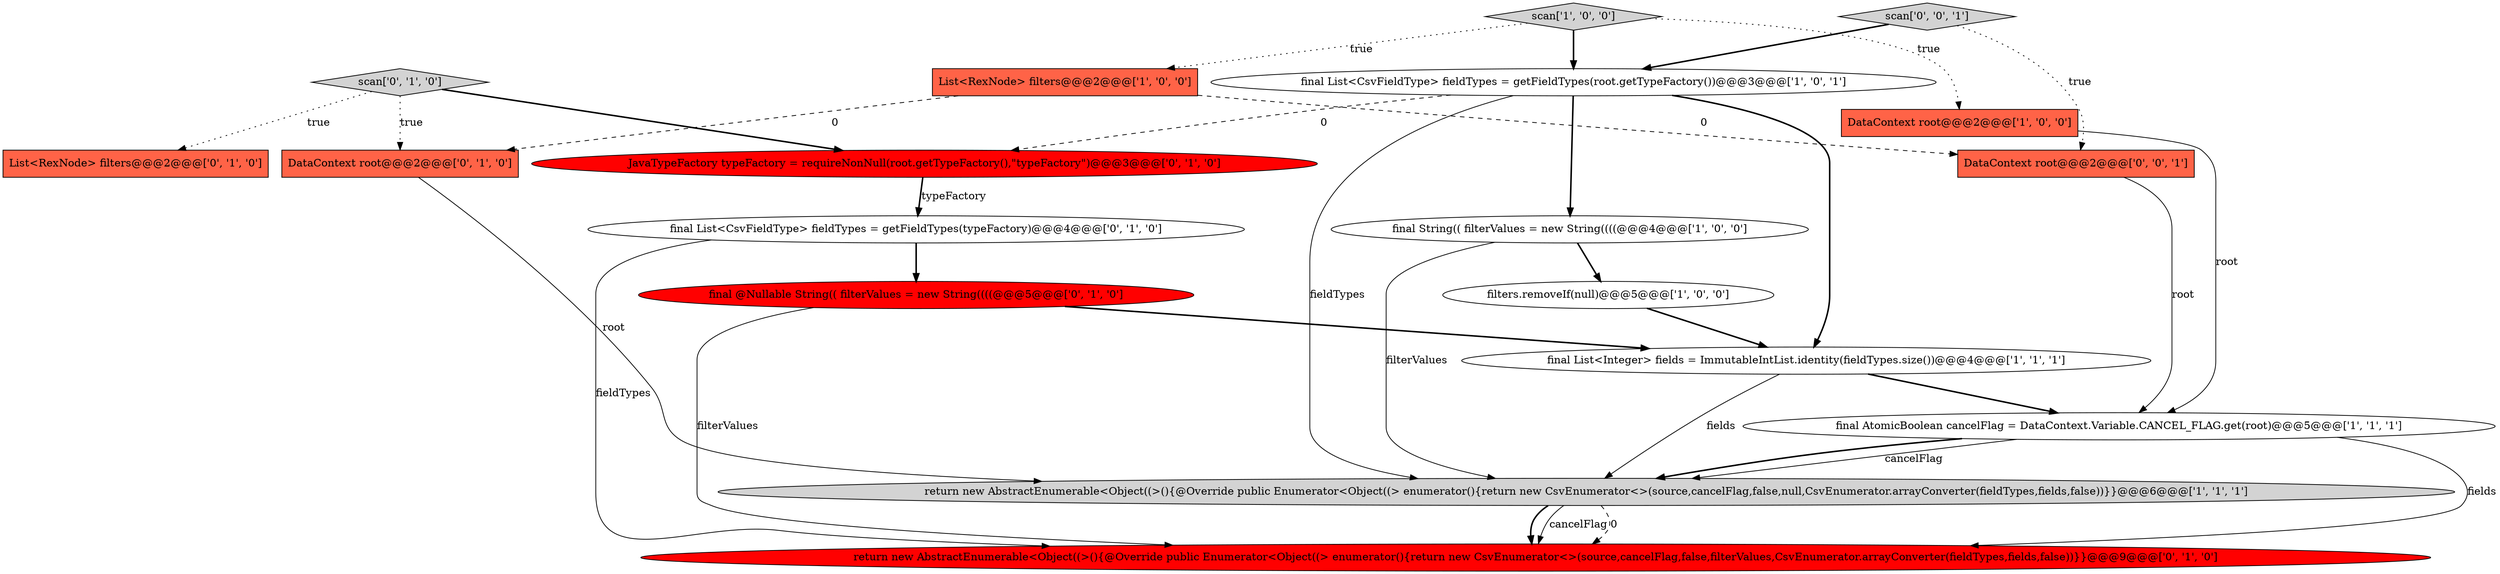 digraph {
5 [style = filled, label = "scan['1', '0', '0']", fillcolor = lightgray, shape = diamond image = "AAA0AAABBB1BBB"];
7 [style = filled, label = "return new AbstractEnumerable<Object((>(){@Override public Enumerator<Object((> enumerator(){return new CsvEnumerator<>(source,cancelFlag,false,null,CsvEnumerator.arrayConverter(fieldTypes,fields,false))}}@@@6@@@['1', '1', '1']", fillcolor = lightgray, shape = ellipse image = "AAA0AAABBB1BBB"];
8 [style = filled, label = "filters.removeIf(null)@@@5@@@['1', '0', '0']", fillcolor = white, shape = ellipse image = "AAA0AAABBB1BBB"];
2 [style = filled, label = "List<RexNode> filters@@@2@@@['1', '0', '0']", fillcolor = tomato, shape = box image = "AAA1AAABBB1BBB"];
0 [style = filled, label = "DataContext root@@@2@@@['1', '0', '0']", fillcolor = tomato, shape = box image = "AAA0AAABBB1BBB"];
14 [style = filled, label = "final List<CsvFieldType> fieldTypes = getFieldTypes(typeFactory)@@@4@@@['0', '1', '0']", fillcolor = white, shape = ellipse image = "AAA0AAABBB2BBB"];
6 [style = filled, label = "final List<Integer> fields = ImmutableIntList.identity(fieldTypes.size())@@@4@@@['1', '1', '1']", fillcolor = white, shape = ellipse image = "AAA0AAABBB1BBB"];
11 [style = filled, label = "JavaTypeFactory typeFactory = requireNonNull(root.getTypeFactory(),\"typeFactory\")@@@3@@@['0', '1', '0']", fillcolor = red, shape = ellipse image = "AAA1AAABBB2BBB"];
13 [style = filled, label = "return new AbstractEnumerable<Object((>(){@Override public Enumerator<Object((> enumerator(){return new CsvEnumerator<>(source,cancelFlag,false,filterValues,CsvEnumerator.arrayConverter(fieldTypes,fields,false))}}@@@9@@@['0', '1', '0']", fillcolor = red, shape = ellipse image = "AAA1AAABBB2BBB"];
9 [style = filled, label = "List<RexNode> filters@@@2@@@['0', '1', '0']", fillcolor = tomato, shape = box image = "AAA0AAABBB2BBB"];
3 [style = filled, label = "final List<CsvFieldType> fieldTypes = getFieldTypes(root.getTypeFactory())@@@3@@@['1', '0', '1']", fillcolor = white, shape = ellipse image = "AAA0AAABBB1BBB"];
10 [style = filled, label = "scan['0', '1', '0']", fillcolor = lightgray, shape = diamond image = "AAA0AAABBB2BBB"];
16 [style = filled, label = "DataContext root@@@2@@@['0', '0', '1']", fillcolor = tomato, shape = box image = "AAA0AAABBB3BBB"];
1 [style = filled, label = "final String(( filterValues = new String((((@@@4@@@['1', '0', '0']", fillcolor = white, shape = ellipse image = "AAA0AAABBB1BBB"];
12 [style = filled, label = "DataContext root@@@2@@@['0', '1', '0']", fillcolor = tomato, shape = box image = "AAA1AAABBB2BBB"];
15 [style = filled, label = "final @Nullable String(( filterValues = new String((((@@@5@@@['0', '1', '0']", fillcolor = red, shape = ellipse image = "AAA1AAABBB2BBB"];
4 [style = filled, label = "final AtomicBoolean cancelFlag = DataContext.Variable.CANCEL_FLAG.get(root)@@@5@@@['1', '1', '1']", fillcolor = white, shape = ellipse image = "AAA0AAABBB1BBB"];
17 [style = filled, label = "scan['0', '0', '1']", fillcolor = lightgray, shape = diamond image = "AAA0AAABBB3BBB"];
7->13 [style = bold, label=""];
5->3 [style = bold, label=""];
12->7 [style = solid, label="root"];
10->12 [style = dotted, label="true"];
1->8 [style = bold, label=""];
4->7 [style = solid, label="cancelFlag"];
7->13 [style = solid, label="cancelFlag"];
3->1 [style = bold, label=""];
11->14 [style = bold, label=""];
15->13 [style = solid, label="filterValues"];
3->6 [style = bold, label=""];
1->7 [style = solid, label="filterValues"];
4->13 [style = solid, label="fields"];
8->6 [style = bold, label=""];
15->6 [style = bold, label=""];
5->0 [style = dotted, label="true"];
10->9 [style = dotted, label="true"];
4->7 [style = bold, label=""];
11->14 [style = solid, label="typeFactory"];
17->16 [style = dotted, label="true"];
6->7 [style = solid, label="fields"];
6->4 [style = bold, label=""];
2->12 [style = dashed, label="0"];
0->4 [style = solid, label="root"];
3->7 [style = solid, label="fieldTypes"];
2->16 [style = dashed, label="0"];
7->13 [style = dashed, label="0"];
17->3 [style = bold, label=""];
14->15 [style = bold, label=""];
16->4 [style = solid, label="root"];
14->13 [style = solid, label="fieldTypes"];
3->11 [style = dashed, label="0"];
5->2 [style = dotted, label="true"];
10->11 [style = bold, label=""];
}
